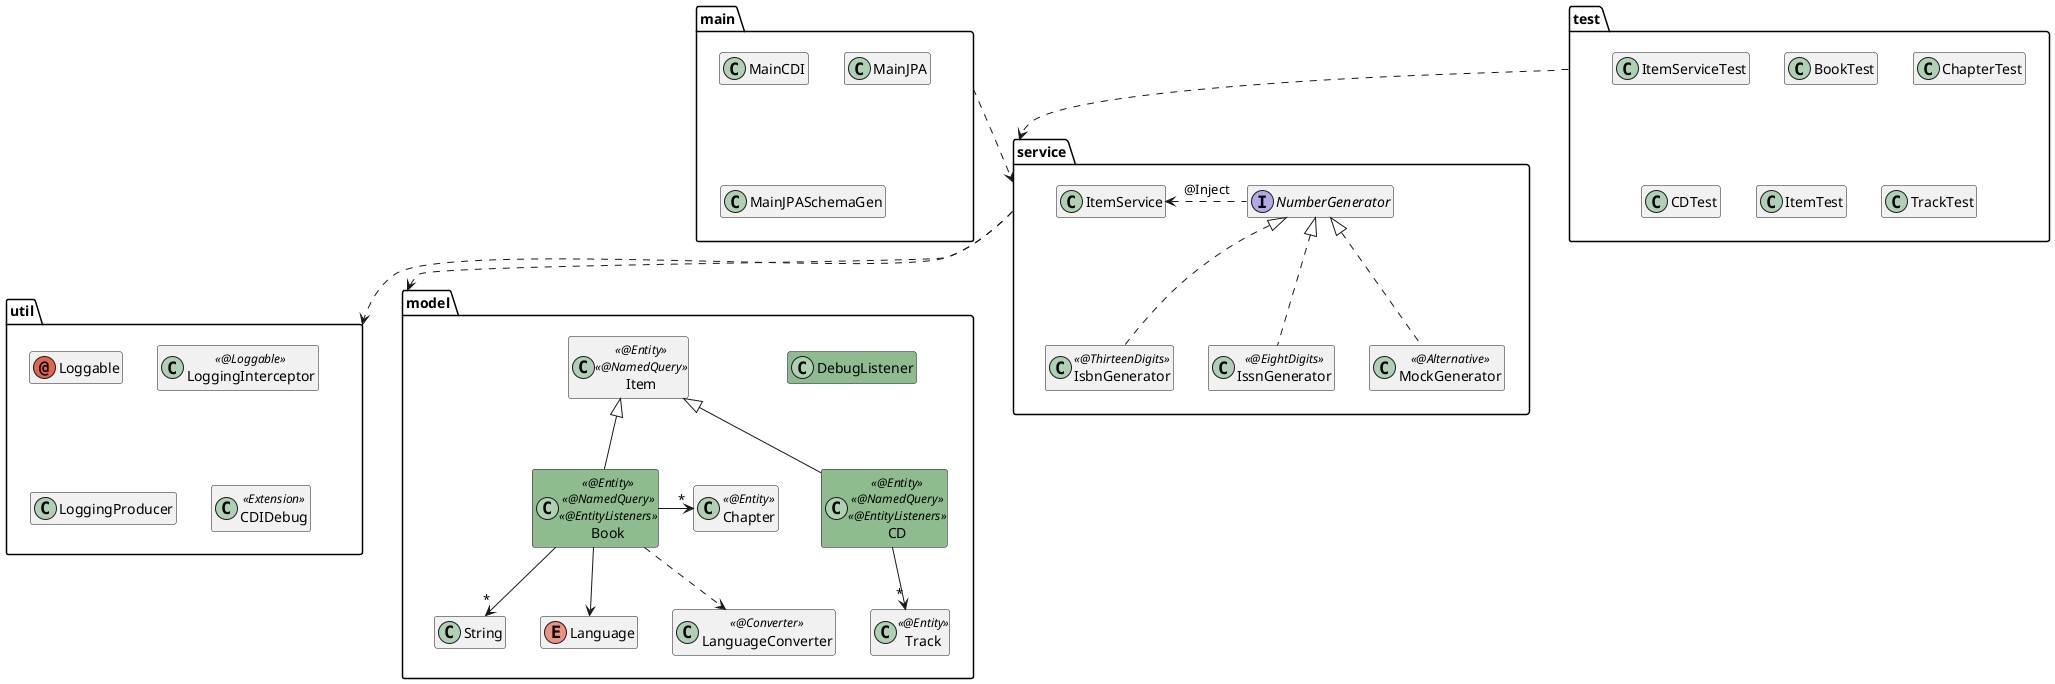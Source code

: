 @startuml

hide members

package "main" {
    class MainCDI
    class MainJPA
    class MainJPASchemaGen
}
package "test" {
    class ItemServiceTest
    class BookTest
    class ChapterTest
    class CDTest
    class ItemTest
    class TrackTest
}

package "service" {
    interface NumberGenerator
    class IsbnGenerator << @ThirteenDigits >>
    class IssnGenerator << @EightDigits >>
    class MockGenerator << @Alternative >>
    class ItemService

    ItemService <.right. NumberGenerator : @Inject
    NumberGenerator <|.. IsbnGenerator
    NumberGenerator <|.. IssnGenerator
    NumberGenerator <|.. MockGenerator
}

package "model" {
    class DebugListener #8FBC8F
    class Item << @Entity >> << @NamedQuery >>
    class CD << @Entity >> << @NamedQuery >> << @EntityListeners >> #8FBC8F
    class Track << @Entity >>
    class Chapter << @Entity >>
    class Book << @Entity >> << @NamedQuery >> << @EntityListeners >>  #8FBC8F
    class String
    enum Language
    class LanguageConverter << @Converter >>

    Item <|-- CD
    Item <|-- Book
    CD --> "*" Track
    Book --> "*" String
    Book -right-> "*" Chapter
    Book --> Language
    Book ..> LanguageConverter
}

package "util" {
    annotation Loggable
    class LoggingInterceptor << @Loggable >>
    class LoggingProducer
    class CDIDebug << Extension >>
}

main ..> service
test ..> service
service ..> model
service ..> util

@enduml